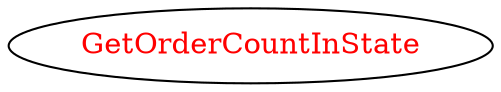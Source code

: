 digraph dependencyGraph {
 concentrate=true;
 ranksep="2.0";
 rankdir="LR"; 
 splines="ortho";
"GetOrderCountInState" [fontcolor="red"];
}